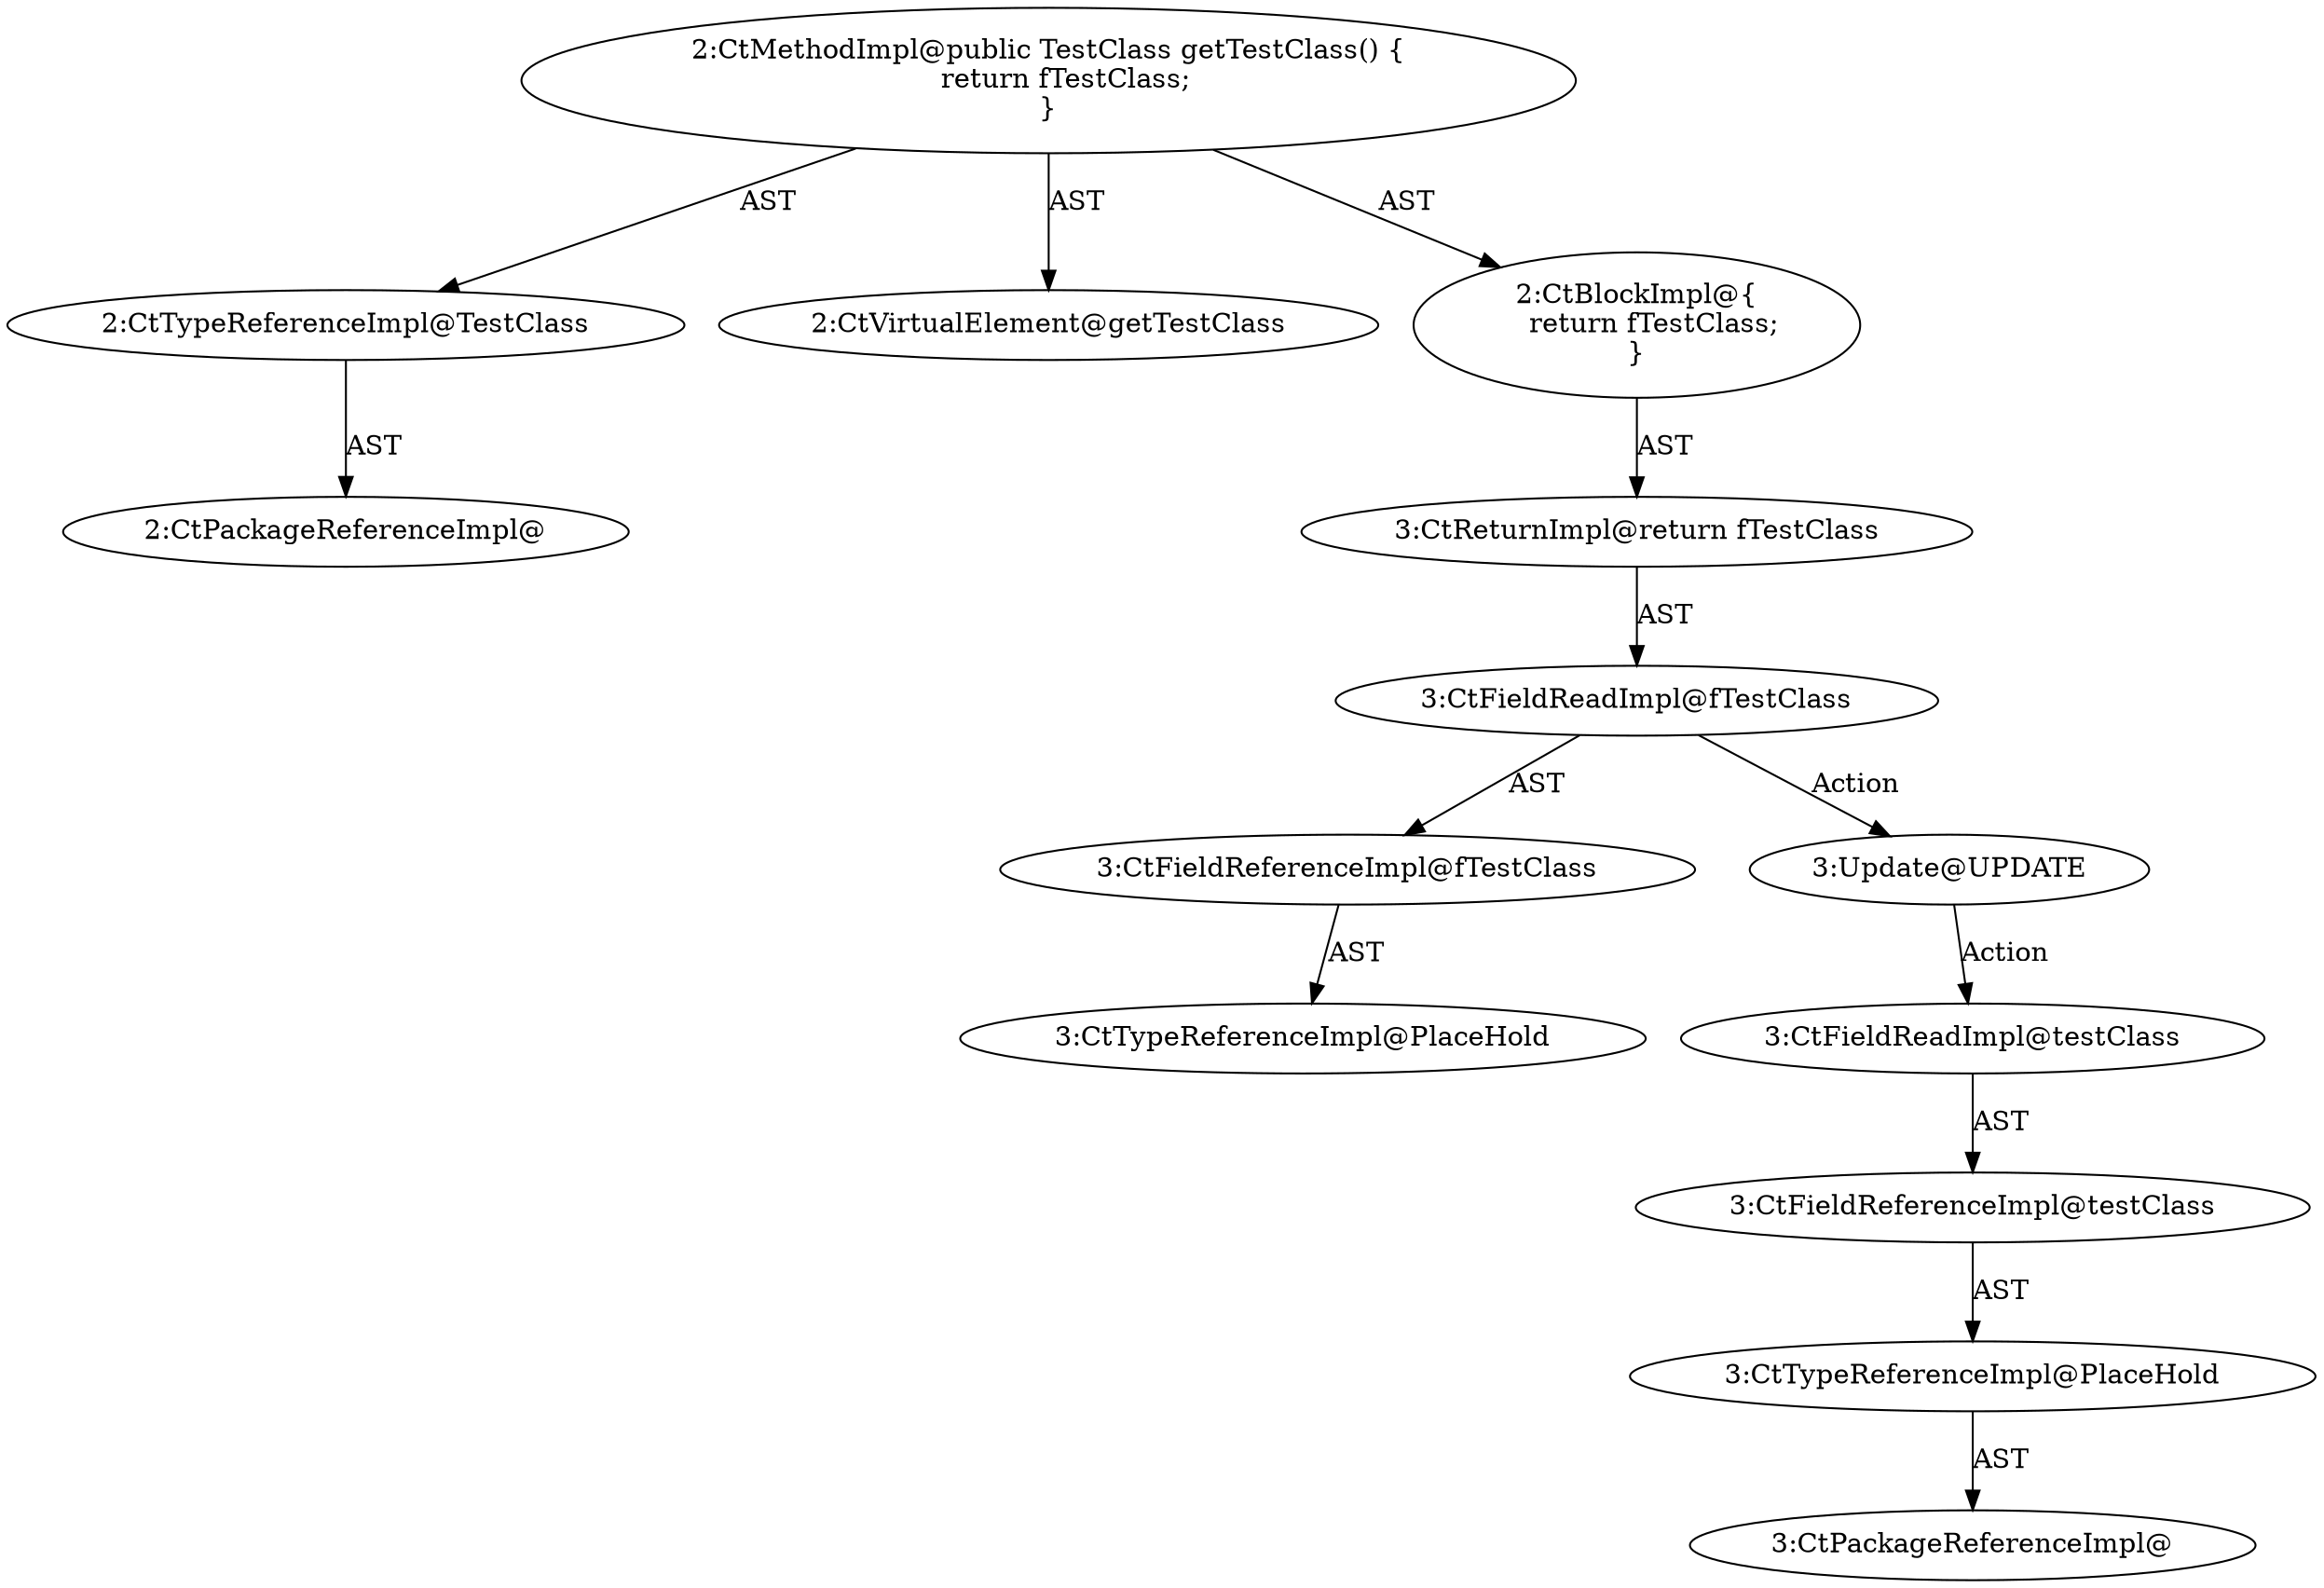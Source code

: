 digraph "getTestClass#?" {
0 [label="2:CtTypeReferenceImpl@TestClass" shape=ellipse]
1 [label="2:CtPackageReferenceImpl@" shape=ellipse]
2 [label="2:CtVirtualElement@getTestClass" shape=ellipse]
3 [label="3:CtFieldReferenceImpl@fTestClass" shape=ellipse]
4 [label="3:CtTypeReferenceImpl@PlaceHold" shape=ellipse]
5 [label="3:CtFieldReadImpl@fTestClass" shape=ellipse]
6 [label="3:CtReturnImpl@return fTestClass" shape=ellipse]
7 [label="2:CtBlockImpl@\{
    return fTestClass;
\}" shape=ellipse]
8 [label="2:CtMethodImpl@public TestClass getTestClass() \{
    return fTestClass;
\}" shape=ellipse]
9 [label="3:Update@UPDATE" shape=ellipse]
10 [label="3:CtPackageReferenceImpl@" shape=ellipse]
11 [label="3:CtTypeReferenceImpl@PlaceHold" shape=ellipse]
12 [label="3:CtFieldReferenceImpl@testClass" shape=ellipse]
13 [label="3:CtFieldReadImpl@testClass" shape=ellipse]
0 -> 1 [label="AST"];
3 -> 4 [label="AST"];
5 -> 3 [label="AST"];
5 -> 9 [label="Action"];
6 -> 5 [label="AST"];
7 -> 6 [label="AST"];
8 -> 2 [label="AST"];
8 -> 0 [label="AST"];
8 -> 7 [label="AST"];
9 -> 13 [label="Action"];
11 -> 10 [label="AST"];
12 -> 11 [label="AST"];
13 -> 12 [label="AST"];
}